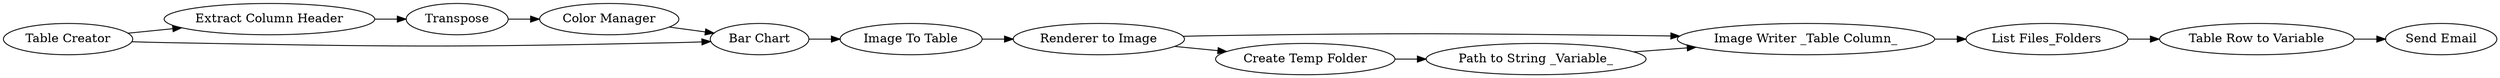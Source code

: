 digraph {
	1440 -> 1423
	1432 -> 1439
	1 -> 18
	18 -> 19
	1438 -> 1432
	1439 -> 1440
	1427 -> 1431
	1 -> 1308
	1308 -> 1427
	1307 -> 1308
	1431 -> 1432
	19 -> 1307
	1437 -> 1438
	1431 -> 1437
	1439 [label="List Files_Folders"]
	1437 [label="Create Temp Folder"]
	1 [label="Table Creator"]
	18 [label="Extract Column Header"]
	1307 [label="Color Manager"]
	1423 [label="Send Email"]
	1427 [label="Image To Table"]
	1431 [label="Renderer to Image"]
	1432 [label="Image Writer _Table Column_"]
	1438 [label="Path to String _Variable_"]
	1308 [label="Bar Chart"]
	1440 [label="Table Row to Variable"]
	19 [label=Transpose]
	rankdir=LR
}
